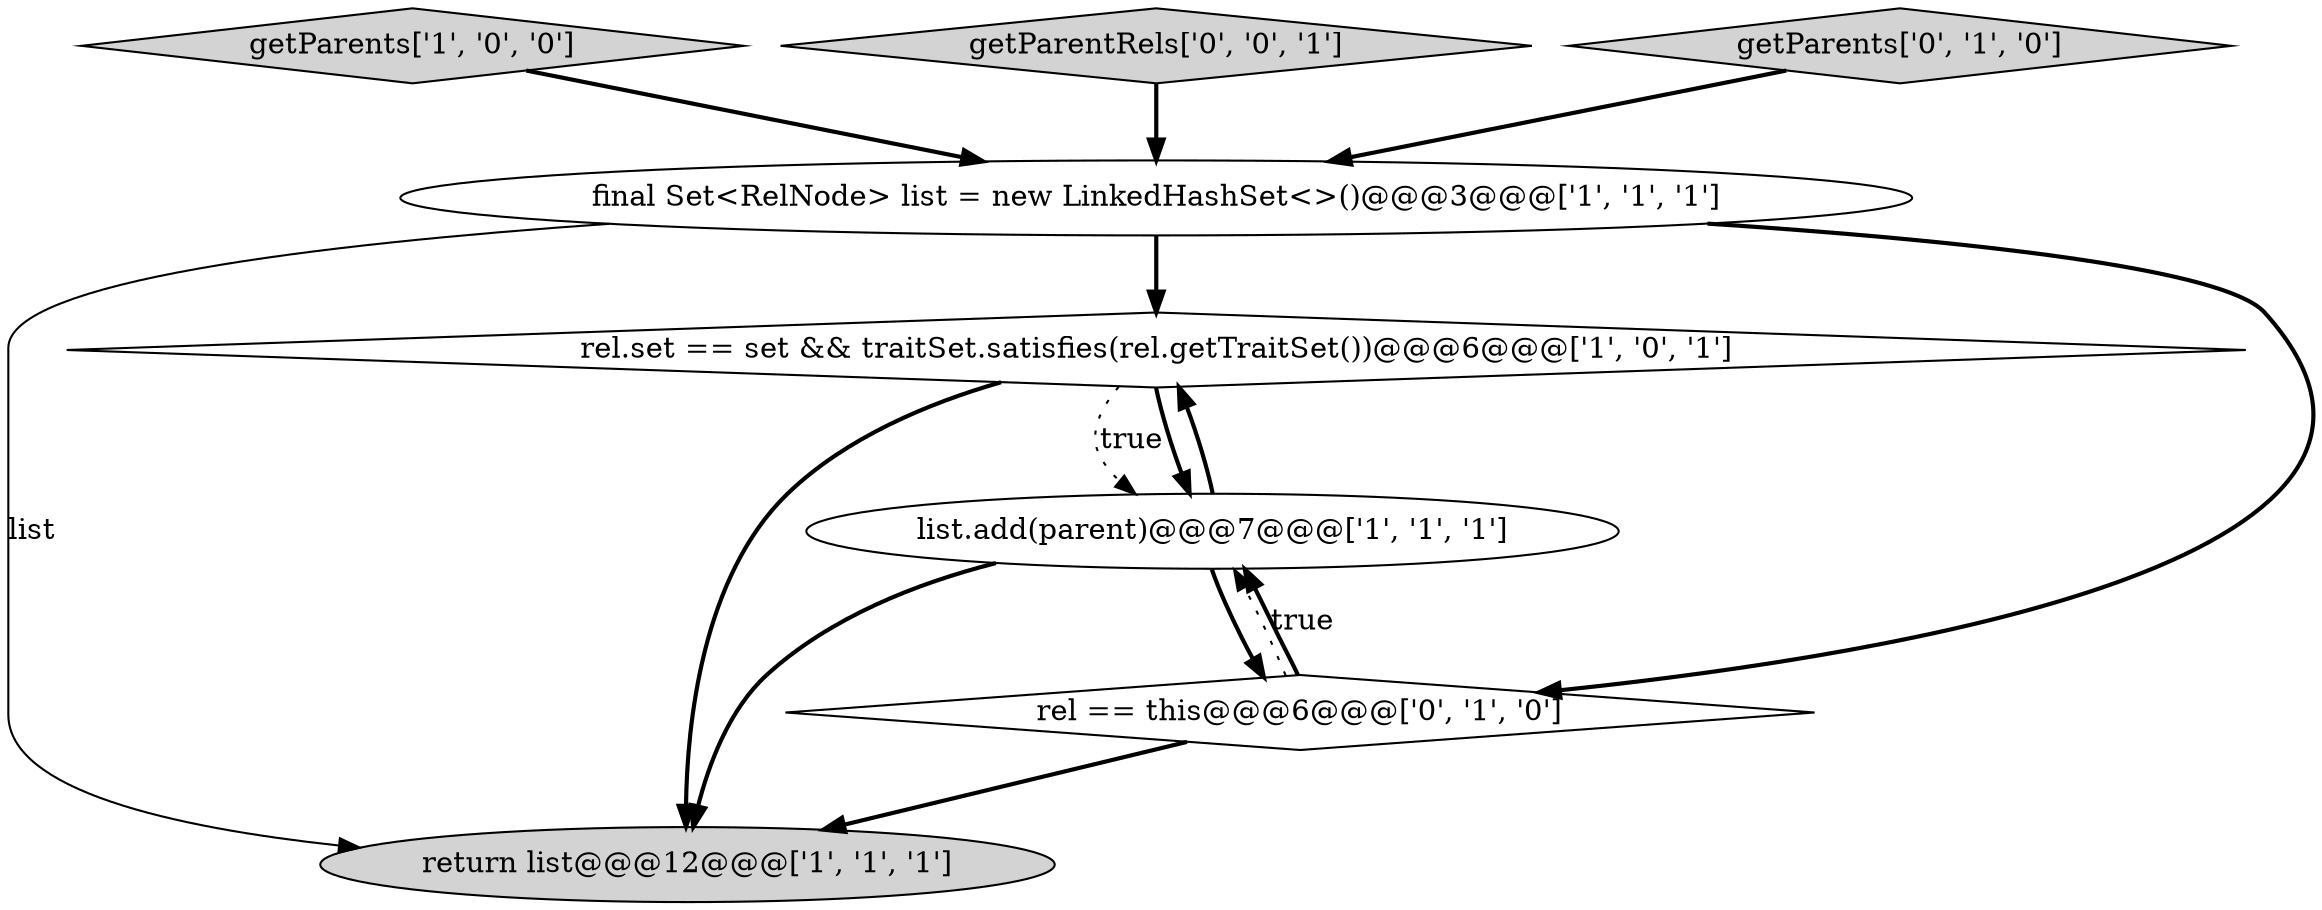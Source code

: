 digraph {
0 [style = filled, label = "final Set<RelNode> list = new LinkedHashSet<>()@@@3@@@['1', '1', '1']", fillcolor = white, shape = ellipse image = "AAA0AAABBB1BBB"];
2 [style = filled, label = "getParents['1', '0', '0']", fillcolor = lightgray, shape = diamond image = "AAA0AAABBB1BBB"];
4 [style = filled, label = "return list@@@12@@@['1', '1', '1']", fillcolor = lightgray, shape = ellipse image = "AAA0AAABBB1BBB"];
3 [style = filled, label = "rel.set == set && traitSet.satisfies(rel.getTraitSet())@@@6@@@['1', '0', '1']", fillcolor = white, shape = diamond image = "AAA0AAABBB1BBB"];
1 [style = filled, label = "list.add(parent)@@@7@@@['1', '1', '1']", fillcolor = white, shape = ellipse image = "AAA0AAABBB1BBB"];
6 [style = filled, label = "rel == this@@@6@@@['0', '1', '0']", fillcolor = white, shape = diamond image = "AAA0AAABBB2BBB"];
7 [style = filled, label = "getParentRels['0', '0', '1']", fillcolor = lightgray, shape = diamond image = "AAA0AAABBB3BBB"];
5 [style = filled, label = "getParents['0', '1', '0']", fillcolor = lightgray, shape = diamond image = "AAA0AAABBB2BBB"];
0->6 [style = bold, label=""];
2->0 [style = bold, label=""];
5->0 [style = bold, label=""];
1->3 [style = bold, label=""];
6->1 [style = dotted, label="true"];
0->3 [style = bold, label=""];
6->4 [style = bold, label=""];
6->1 [style = bold, label=""];
1->6 [style = bold, label=""];
7->0 [style = bold, label=""];
3->4 [style = bold, label=""];
3->1 [style = dotted, label="true"];
3->1 [style = bold, label=""];
1->4 [style = bold, label=""];
0->4 [style = solid, label="list"];
}
